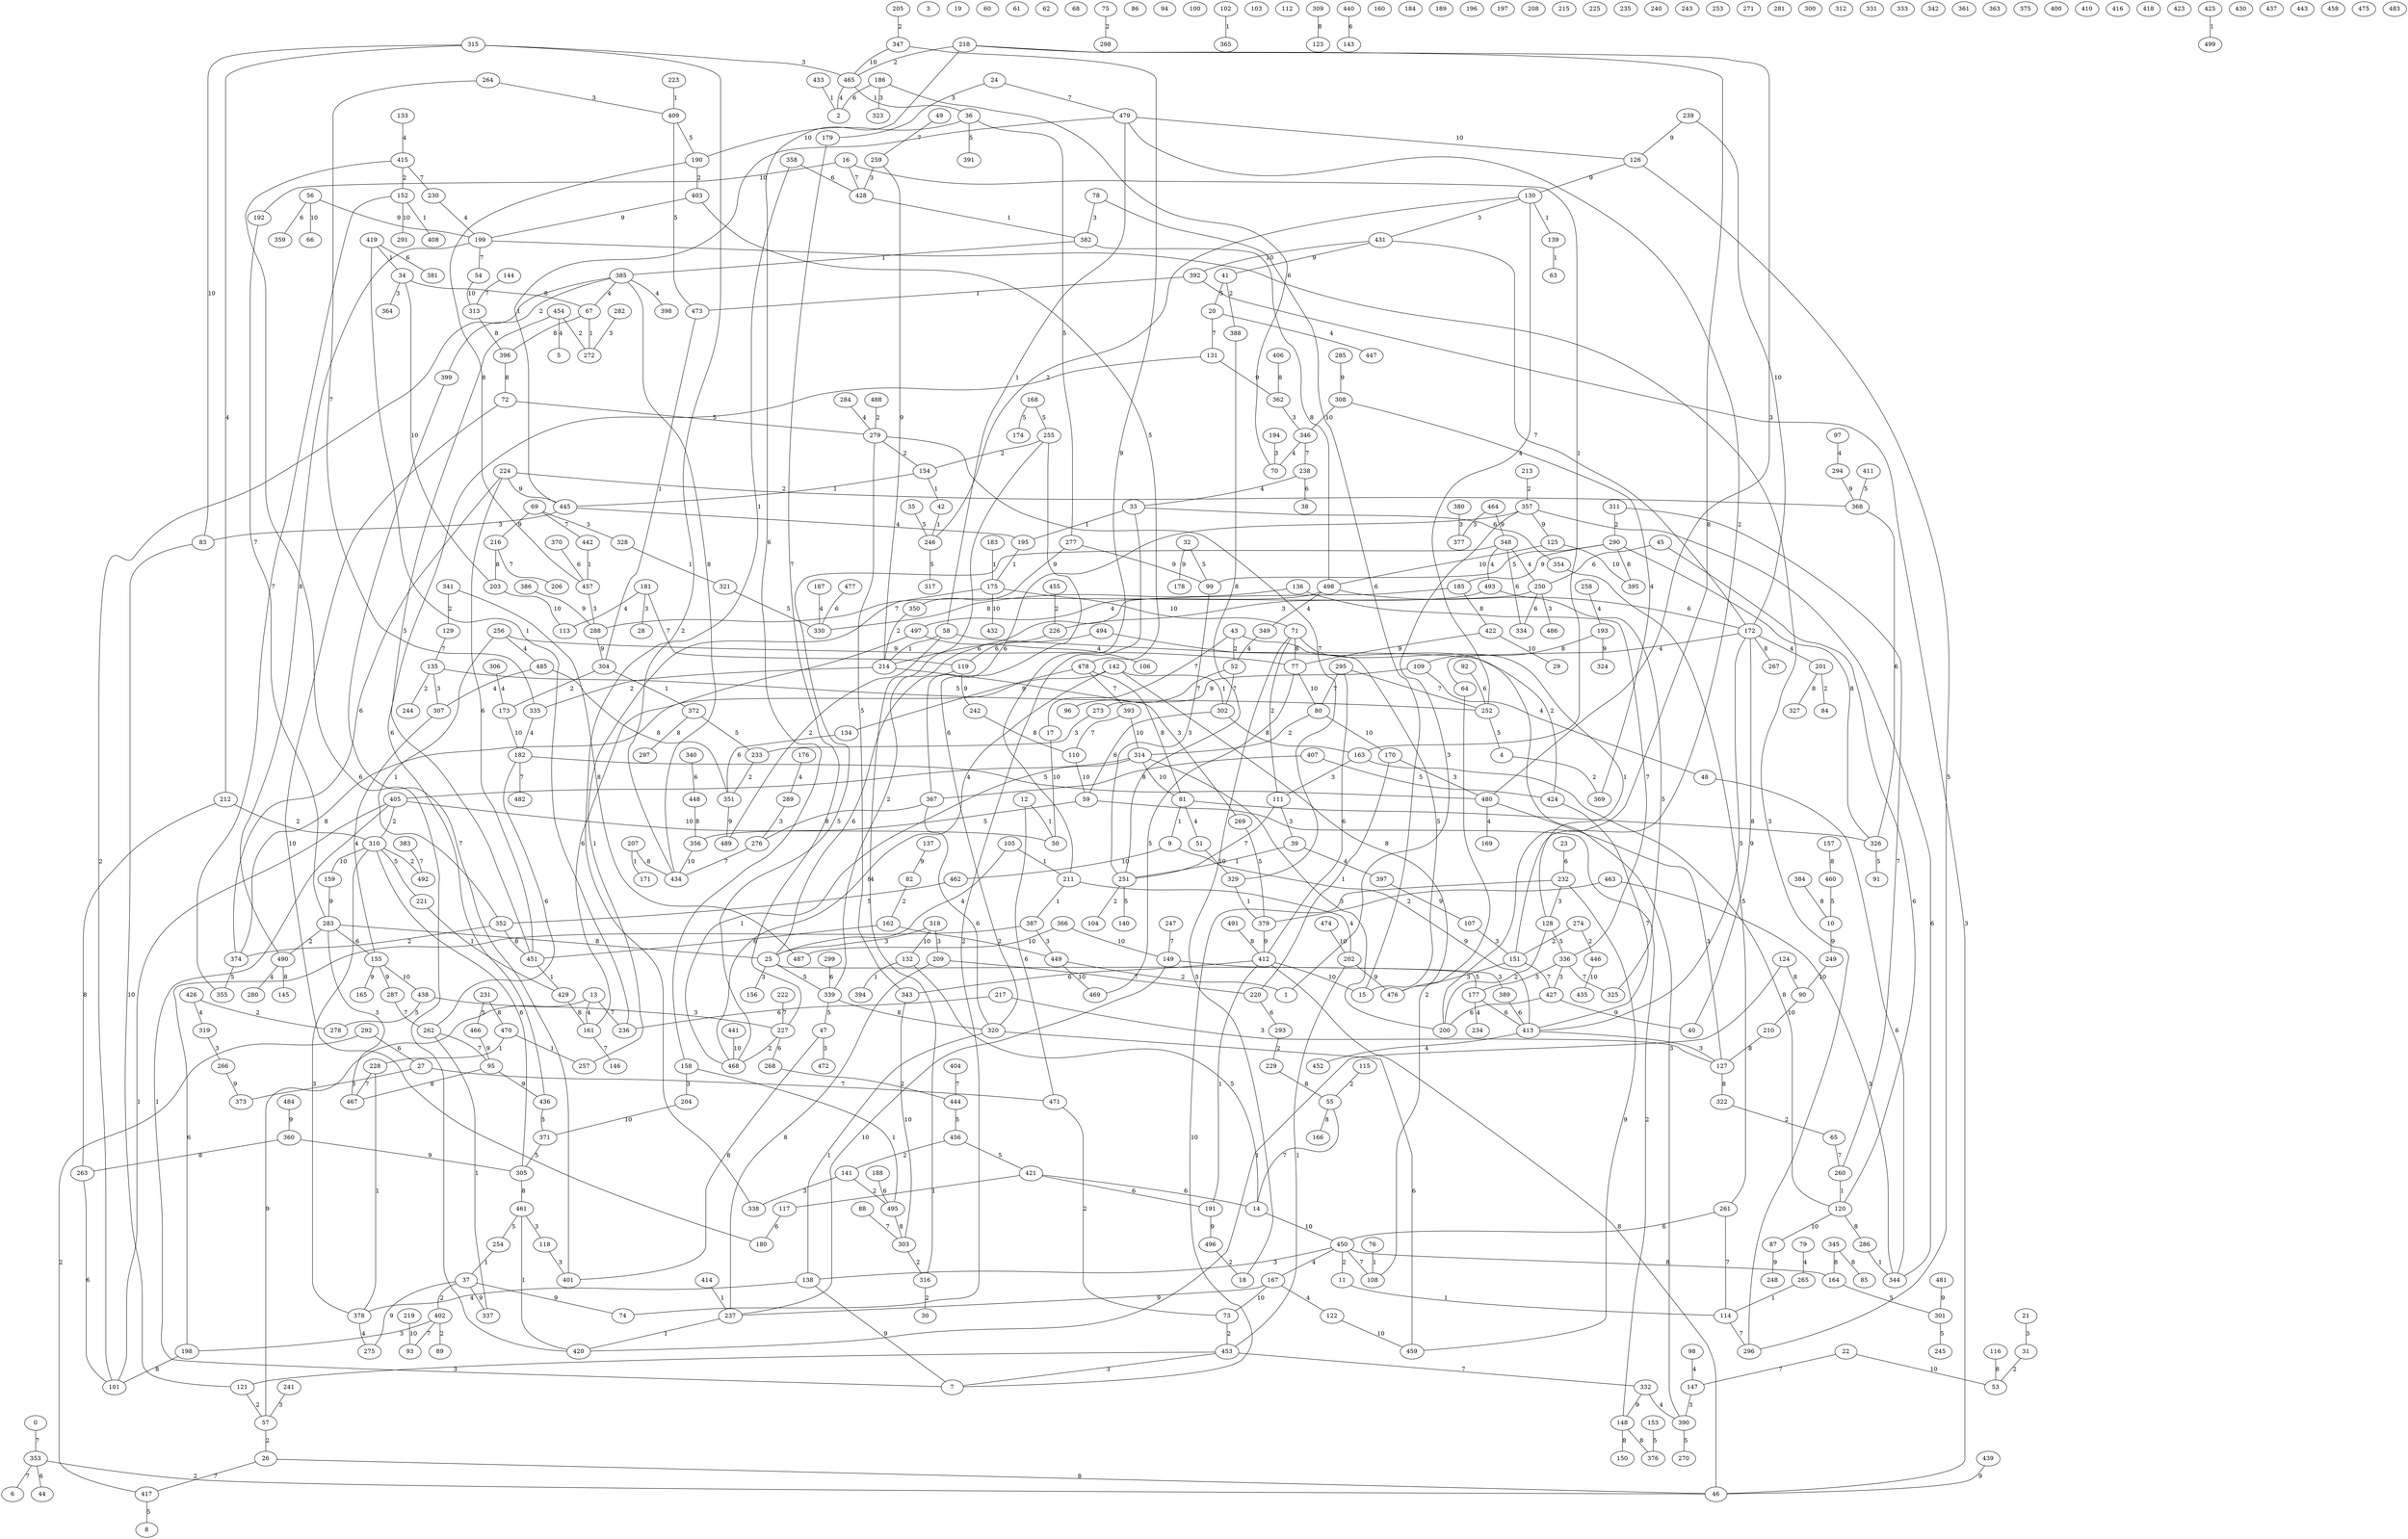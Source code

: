 graph {
	0 [label=0]
	1 [label=1]
	2 [label=2]
	3 [label=3]
	4 [label=4]
	5 [label=5]
	6 [label=6]
	7 [label=7]
	8 [label=8]
	9 [label=9]
	10 [label=10]
	11 [label=11]
	12 [label=12]
	13 [label=13]
	14 [label=14]
	15 [label=15]
	16 [label=16]
	17 [label=17]
	18 [label=18]
	19 [label=19]
	20 [label=20]
	21 [label=21]
	22 [label=22]
	23 [label=23]
	24 [label=24]
	25 [label=25]
	26 [label=26]
	27 [label=27]
	28 [label=28]
	29 [label=29]
	30 [label=30]
	31 [label=31]
	32 [label=32]
	33 [label=33]
	34 [label=34]
	35 [label=35]
	36 [label=36]
	37 [label=37]
	38 [label=38]
	39 [label=39]
	40 [label=40]
	41 [label=41]
	42 [label=42]
	43 [label=43]
	44 [label=44]
	45 [label=45]
	46 [label=46]
	47 [label=47]
	48 [label=48]
	49 [label=49]
	50 [label=50]
	51 [label=51]
	52 [label=52]
	53 [label=53]
	54 [label=54]
	55 [label=55]
	56 [label=56]
	57 [label=57]
	58 [label=58]
	59 [label=59]
	60 [label=60]
	61 [label=61]
	62 [label=62]
	63 [label=63]
	64 [label=64]
	65 [label=65]
	66 [label=66]
	67 [label=67]
	68 [label=68]
	69 [label=69]
	70 [label=70]
	71 [label=71]
	72 [label=72]
	73 [label=73]
	74 [label=74]
	75 [label=75]
	76 [label=76]
	77 [label=77]
	78 [label=78]
	79 [label=79]
	80 [label=80]
	81 [label=81]
	82 [label=82]
	83 [label=83]
	84 [label=84]
	85 [label=85]
	86 [label=86]
	87 [label=87]
	88 [label=88]
	89 [label=89]
	90 [label=90]
	91 [label=91]
	92 [label=92]
	93 [label=93]
	94 [label=94]
	95 [label=95]
	96 [label=96]
	97 [label=97]
	98 [label=98]
	99 [label=99]
	100 [label=100]
	101 [label=101]
	102 [label=102]
	103 [label=103]
	104 [label=104]
	105 [label=105]
	106 [label=106]
	107 [label=107]
	108 [label=108]
	109 [label=109]
	110 [label=110]
	111 [label=111]
	112 [label=112]
	113 [label=113]
	114 [label=114]
	115 [label=115]
	116 [label=116]
	117 [label=117]
	118 [label=118]
	119 [label=119]
	120 [label=120]
	121 [label=121]
	122 [label=122]
	123 [label=123]
	124 [label=124]
	125 [label=125]
	126 [label=126]
	127 [label=127]
	128 [label=128]
	129 [label=129]
	130 [label=130]
	131 [label=131]
	132 [label=132]
	133 [label=133]
	134 [label=134]
	135 [label=135]
	136 [label=136]
	137 [label=137]
	138 [label=138]
	139 [label=139]
	140 [label=140]
	141 [label=141]
	142 [label=142]
	143 [label=143]
	144 [label=144]
	145 [label=145]
	146 [label=146]
	147 [label=147]
	148 [label=148]
	149 [label=149]
	150 [label=150]
	151 [label=151]
	152 [label=152]
	153 [label=153]
	154 [label=154]
	155 [label=155]
	156 [label=156]
	157 [label=157]
	158 [label=158]
	159 [label=159]
	160 [label=160]
	161 [label=161]
	162 [label=162]
	163 [label=163]
	164 [label=164]
	165 [label=165]
	166 [label=166]
	167 [label=167]
	168 [label=168]
	169 [label=169]
	170 [label=170]
	171 [label=171]
	172 [label=172]
	173 [label=173]
	174 [label=174]
	175 [label=175]
	176 [label=176]
	177 [label=177]
	178 [label=178]
	179 [label=179]
	180 [label=180]
	181 [label=181]
	182 [label=182]
	183 [label=183]
	184 [label=184]
	185 [label=185]
	186 [label=186]
	187 [label=187]
	188 [label=188]
	189 [label=189]
	190 [label=190]
	191 [label=191]
	192 [label=192]
	193 [label=193]
	194 [label=194]
	195 [label=195]
	196 [label=196]
	197 [label=197]
	198 [label=198]
	199 [label=199]
	200 [label=200]
	201 [label=201]
	202 [label=202]
	203 [label=203]
	204 [label=204]
	205 [label=205]
	206 [label=206]
	207 [label=207]
	208 [label=208]
	209 [label=209]
	210 [label=210]
	211 [label=211]
	212 [label=212]
	213 [label=213]
	214 [label=214]
	215 [label=215]
	216 [label=216]
	217 [label=217]
	218 [label=218]
	219 [label=219]
	220 [label=220]
	221 [label=221]
	222 [label=222]
	223 [label=223]
	224 [label=224]
	225 [label=225]
	226 [label=226]
	227 [label=227]
	228 [label=228]
	229 [label=229]
	230 [label=230]
	231 [label=231]
	232 [label=232]
	233 [label=233]
	234 [label=234]
	235 [label=235]
	236 [label=236]
	237 [label=237]
	238 [label=238]
	239 [label=239]
	240 [label=240]
	241 [label=241]
	242 [label=242]
	243 [label=243]
	244 [label=244]
	245 [label=245]
	246 [label=246]
	247 [label=247]
	248 [label=248]
	249 [label=249]
	250 [label=250]
	251 [label=251]
	252 [label=252]
	253 [label=253]
	254 [label=254]
	255 [label=255]
	256 [label=256]
	257 [label=257]
	258 [label=258]
	259 [label=259]
	260 [label=260]
	261 [label=261]
	262 [label=262]
	263 [label=263]
	264 [label=264]
	265 [label=265]
	266 [label=266]
	267 [label=267]
	268 [label=268]
	269 [label=269]
	270 [label=270]
	271 [label=271]
	272 [label=272]
	273 [label=273]
	274 [label=274]
	275 [label=275]
	276 [label=276]
	277 [label=277]
	278 [label=278]
	279 [label=279]
	280 [label=280]
	281 [label=281]
	282 [label=282]
	283 [label=283]
	284 [label=284]
	285 [label=285]
	286 [label=286]
	287 [label=287]
	288 [label=288]
	289 [label=289]
	290 [label=290]
	291 [label=291]
	292 [label=292]
	293 [label=293]
	294 [label=294]
	295 [label=295]
	296 [label=296]
	297 [label=297]
	298 [label=298]
	299 [label=299]
	300 [label=300]
	301 [label=301]
	302 [label=302]
	303 [label=303]
	304 [label=304]
	305 [label=305]
	306 [label=306]
	307 [label=307]
	308 [label=308]
	309 [label=309]
	310 [label=310]
	311 [label=311]
	312 [label=312]
	313 [label=313]
	314 [label=314]
	315 [label=315]
	316 [label=316]
	317 [label=317]
	318 [label=318]
	319 [label=319]
	320 [label=320]
	321 [label=321]
	322 [label=322]
	323 [label=323]
	324 [label=324]
	325 [label=325]
	326 [label=326]
	327 [label=327]
	328 [label=328]
	329 [label=329]
	330 [label=330]
	331 [label=331]
	332 [label=332]
	333 [label=333]
	334 [label=334]
	335 [label=335]
	336 [label=336]
	337 [label=337]
	338 [label=338]
	339 [label=339]
	340 [label=340]
	341 [label=341]
	342 [label=342]
	343 [label=343]
	344 [label=344]
	345 [label=345]
	346 [label=346]
	347 [label=347]
	348 [label=348]
	349 [label=349]
	350 [label=350]
	351 [label=351]
	352 [label=352]
	353 [label=353]
	354 [label=354]
	355 [label=355]
	356 [label=356]
	357 [label=357]
	358 [label=358]
	359 [label=359]
	360 [label=360]
	361 [label=361]
	362 [label=362]
	363 [label=363]
	364 [label=364]
	365 [label=365]
	366 [label=366]
	367 [label=367]
	368 [label=368]
	369 [label=369]
	370 [label=370]
	371 [label=371]
	372 [label=372]
	373 [label=373]
	374 [label=374]
	375 [label=375]
	376 [label=376]
	377 [label=377]
	378 [label=378]
	379 [label=379]
	380 [label=380]
	381 [label=381]
	382 [label=382]
	383 [label=383]
	384 [label=384]
	385 [label=385]
	386 [label=386]
	387 [label=387]
	388 [label=388]
	389 [label=389]
	390 [label=390]
	391 [label=391]
	392 [label=392]
	393 [label=393]
	394 [label=394]
	395 [label=395]
	396 [label=396]
	397 [label=397]
	398 [label=398]
	399 [label=399]
	400 [label=400]
	401 [label=401]
	402 [label=402]
	403 [label=403]
	404 [label=404]
	405 [label=405]
	406 [label=406]
	407 [label=407]
	408 [label=408]
	409 [label=409]
	410 [label=410]
	411 [label=411]
	412 [label=412]
	413 [label=413]
	414 [label=414]
	415 [label=415]
	416 [label=416]
	417 [label=417]
	418 [label=418]
	419 [label=419]
	420 [label=420]
	421 [label=421]
	422 [label=422]
	423 [label=423]
	424 [label=424]
	425 [label=425]
	426 [label=426]
	427 [label=427]
	428 [label=428]
	429 [label=429]
	430 [label=430]
	431 [label=431]
	432 [label=432]
	433 [label=433]
	434 [label=434]
	435 [label=435]
	436 [label=436]
	437 [label=437]
	438 [label=438]
	439 [label=439]
	440 [label=440]
	441 [label=441]
	442 [label=442]
	443 [label=443]
	444 [label=444]
	445 [label=445]
	446 [label=446]
	447 [label=447]
	448 [label=448]
	449 [label=449]
	450 [label=450]
	451 [label=451]
	452 [label=452]
	453 [label=453]
	454 [label=454]
	455 [label=455]
	456 [label=456]
	457 [label=457]
	458 [label=458]
	459 [label=459]
	460 [label=460]
	461 [label=461]
	462 [label=462]
	463 [label=463]
	464 [label=464]
	465 [label=465]
	466 [label=466]
	467 [label=467]
	468 [label=468]
	469 [label=469]
	470 [label=470]
	471 [label=471]
	472 [label=472]
	473 [label=473]
	474 [label=474]
	475 [label=475]
	476 [label=476]
	477 [label=477]
	478 [label=478]
	479 [label=479]
	480 [label=480]
	481 [label=481]
	482 [label=482]
	483 [label=483]
	484 [label=484]
	485 [label=485]
	486 [label=486]
	487 [label=487]
	488 [label=488]
	489 [label=489]
	490 [label=490]
	491 [label=491]
	492 [label=492]
	493 [label=493]
	494 [label=494]
	495 [label=495]
	496 [label=496]
	497 [label=497]
	498 [label=498]
	499 [label=499]
	172 -- 201 [label=4]
	185 -- 339 [label=2]
	450 -- 167 [label=4]
	81 -- 9 [label=1]
	448 -- 356 [label=8]
	413 -- 127 [label=3]
	351 -- 489 [label=9]
	35 -- 246 [label=5]
	353 -- 6 [label=7]
	132 -- 14 [label=5]
	205 -- 347 [label=2]
	426 -- 319 [label=4]
	290 -- 99 [label=5]
	304 -- 372 [label=1]
	367 -- 276 [label=8]
	310 -- 378 [label=3]
	256 -- 352 [label=1]
	277 -- 99 [label=9]
	485 -- 351 [label=8]
	438 -- 278 [label=5]
	431 -- 392 [label=10]
	340 -- 448 [label=6]
	301 -- 245 [label=5]
	249 -- 90 [label=10]
	403 -- 478 [label=5]
	90 -- 210 [label=10]
	409 -- 473 [label=5]
	498 -- 349 [label=4]
	470 -- 257 [label=1]
	69 -- 216 [label=9]
	347 -- 465 [label=10]
	130 -- 139 [label=1]
	56 -- 66 [label=10]
	456 -- 141 [label=2]
	11 -- 114 [label=1]
	310 -- 305 [label=6]
	32 -- 178 [label=9]
	385 -- 101 [label=2]
	228 -- 378 [label=1]
	498 -- 497 [label=4]
	454 -- 5 [label=4]
	212 -- 310 [label=2]
	334 -- 348 [label=6]
	477 -- 330 [label=6]
	128 -- 200 [label=2]
	494 -- 15 [label=5]
	87 -- 248 [label=9]
	285 -- 308 [label=9]
	389 -- 413 [label=6]
	336 -- 177 [label=5]
	384 -- 10 [label=8]
	403 -- 199 [label=9]
	34 -- 203 [label=10]
	263 -- 101 [label=6]
	497 -- 106 [label=4]
	414 -- 237 [label=1]
	181 -- 119 [label=7]
	211 -- 202 [label=4]
	173 -- 182 [label=10]
	287 -- 262 [label=7]
	36 -- 190 [label=10]
	155 -- 438 [label=10]
	348 -- 493 [label=4]
	188 -- 495 [label=6]
	59 -- 356 [label=5]
	76 -- 108 [label=1]
	415 -- 152 [label=2]
	252 -- 4 [label=5]
	163 -- 111 [label=3]
	421 -- 14 [label=6]
	436 -- 371 [label=5]
	378 -- 275 [label=4]
	13 -- 57 [label=9]
	152 -- 408 [label=1]
	335 -- 182 [label=4]
	485 -- 307 [label=4]
	228 -- 467 [label=7]
	88 -- 303 [label=7]
	259 -- 428 [label=3]
	219 -- 93 [label=10]
	158 -- 495 [label=1]
	222 -- 227 [label=7]
	269 -- 379 [label=5]
	473 -- 304 [label=1]
	125 -- 395 [label=10]
	412 -- 343 [label=6]
	237 -- 420 [label=1]
	162 -- 451 [label=6]
	250 -- 288 [label=7]
	135 -- 244 [label=2]
	295 -- 80 [label=7]
	130 -- 252 [label=4]
	461 -- 118 [label=3]
	396 -- 72 [label=8]
	283 -- 467 [label=3]
	124 -- 420 [label=1]
	157 -- 460 [label=8]
	122 -- 459 [label=10]
	322 -- 65 [label=2]
	217 -- 127 [label=3]
	41 -- 388 [label=2]
	405 -- 101 [label=1]
	372 -- 233 [label=5]
	449 -- 1 [label=2]
	251 -- 140 [label=5]
	128 -- 336 [label=5]
	170 -- 480 [label=3]
	315 -- 212 [label=4]
	261 -- 450 [label=6]
	453 -- 7 [label=3]
	388 -- 251 [label=8]
	310 -- 159 [label=10]
	216 -- 206 [label=7]
	95 -- 467 [label=8]
	478 -- 134 [label=9]
	456 -- 421 [label=5]
	283 -- 25 [label=8]
	80 -- 170 [label=10]
	36 -- 391 [label=5]
	170 -- 220 [label=1]
	382 -- 498 [label=8]
	137 -- 82 [label=9]
	181 -- 113 [label=4]
	167 -- 237 [label=9]
	310 -- 221 [label=5]
	286 -- 344 [label=1]
	299 -- 339 [label=6]
	34 -- 67 [label=8]
	114 -- 296 [label=7]
	421 -- 191 [label=6]
	198 -- 101 [label=8]
	255 -- 320 [label=6]
	360 -- 263 [label=8]
	454 -- 451 [label=5]
	488 -- 279 [label=2]
	39 -- 251 [label=1]
	461 -- 254 [label=5]
	33 -- 354 [label=6]
	182 -- 480 [label=5]
	390 -- 270 [label=5]
	343 -- 279 [label=5]
	24 -- 179 [label=3]
	231 -- 470 [label=8]
	295 -- 412 [label=6]
	290 -- 326 [label=8]
	402 -- 198 [label=3]
	25 -- 156 [label=3]
	217 -- 236 [label=6]
	55 -- 14 [label=7]
	354 -- 261 [label=5]
	142 -- 374 [label=8]
	495 -- 303 [label=8]
	399 -- 401 [label=7]
	370 -- 457 [label=6]
	99 -- 251 [label=3]
	417 -- 8 [label=5]
	294 -- 368 [label=9]
	10 -- 249 [label=9]
	314 -- 81 [label=10]
	172 -- 267 [label=8]
	360 -- 305 [label=9]
	25 -- 177 [label=5]
	402 -- 93 [label=7]
	358 -- 428 [label=6]
	224 -- 368 [label=2]
	419 -- 236 [label=1]
	491 -- 412 [label=8]
	374 -- 355 [label=5]
	405 -- 50 [label=10]
	12 -- 471 [label=6]
	261 -- 114 [label=7]
	117 -- 180 [label=6]
	111 -- 39 [label=3]
	419 -- 381 [label=6]
	135 -- 307 [label=3]
	151 -- 476 [label=3]
	415 -- 420 [label=6]
	302 -- 163 [label=8]
	77 -- 80 [label=10]
	131 -- 436 [label=6]
	461 -- 420 [label=1]
	425 -- 499 [label=1]
	162 -- 449 [label=2]
	277 -- 350 [label=9]
	224 -- 451 [label=6]
	481 -- 301 [label=9]
	368 -- 326 [label=6]
	175 -- 432 [label=10]
	332 -- 390 [label=4]
	428 -- 382 [label=1]
	329 -- 279 [label=7]
	183 -- 175 [label=1]
	283 -- 155 [label=6]
	256 -- 485 [label=4]
	216 -- 203 [label=8]
	43 -- 17 [label=7]
	167 -- 122 [label=4]
	185 -- 422 [label=8]
	411 -- 368 [label=5]
	20 -- 447 [label=4]
	23 -- 232 [label=6]
	45 -- 250 [label=6]
	58 -- 424 [label=2]
	218 -- 465 [label=2]
	125 -- 498 [label=10]
	431 -- 172 [label=7]
	134 -- 351 [label=6]
	480 -- 169 [label=4]
	98 -- 147 [label=4]
	191 -- 496 [label=9]
	442 -- 457 [label=1]
	357 -- 367 [label=6]
	238 -- 38 [label=6]
	256 -- 77 [label=9]
	127 -- 322 [label=8]
	214 -- 335 [label=2]
	141 -- 495 [label=2]
	353 -- 44 [label=6]
	465 -- 36 [label=1]
	273 -- 233 [label=3]
	218 -- 200 [label=8]
	341 -- 129 [label=2]
	26 -- 46 [label=8]
	78 -- 382 [label=3]
	385 -- 434 [label=8]
	144 -- 313 [label=7]
	320 -- 459 [label=6]
	163 -- 120 [label=8]
	407 -- 424 [label=5]
	450 -- 108 [label=7]
	306 -- 173 [label=4]
	231 -- 466 [label=5]
	57 -- 26 [label=2]
	172 -- 64 [label=4]
	250 -- 486 [label=3]
	16 -- 163 [label=1]
	227 -- 268 [label=6]
	339 -- 47 [label=5]
	455 -- 226 [label=2]
	453 -- 121 [label=3]
	444 -- 456 [label=5]
	193 -- 324 [label=9]
	357 -- 125 [label=9]
	207 -- 434 [label=8]
	12 -- 50 [label=1]
	379 -- 412 [label=9]
	190 -- 457 [label=8]
	54 -- 313 [label=10]
	49 -- 259 [label=7]
	445 -- 195 [label=4]
	41 -- 20 [label=5]
	451 -- 429 [label=1]
	172 -- 413 [label=5]
	343 -- 303 [label=10]
	385 -- 399 [label=2]
	13 -- 236 [label=7]
	130 -- 246 [label=2]
	262 -- 95 [label=7]
	199 -- 296 [label=3]
	332 -- 148 [label=9]
	158 -- 204 [label=3]
	484 -- 360 [label=9]
	264 -- 335 [label=7]
	72 -- 279 [label=5]
	276 -- 434 [label=7]
	302 -- 59 [label=6]
	71 -- 77 [label=8]
	405 -- 310 [label=2]
	105 -- 211 [label=1]
	265 -- 114 [label=1]
	177 -- 413 [label=6]
	350 -- 214 [label=2]
	353 -- 46 [label=2]
	422 -- 77 [label=9]
	404 -- 444 [label=7]
	152 -- 355 [label=7]
	239 -- 126 [label=9]
	56 -- 199 [label=9]
	348 -- 468 [label=5]
	345 -- 85 [label=8]
	72 -- 180 [label=10]
	310 -- 492 [label=2]
	367 -- 320 [label=6]
	450 -- 164 [label=8]
	232 -- 459 [label=9]
	71 -- 128 [label=1]
	147 -- 390 [label=3]
	71 -- 111 [label=2]
	356 -- 434 [label=10]
	119 -- 242 [label=9]
	311 -- 290 [label=2]
	232 -- 128 [label=3]
	55 -- 166 [label=8]
	126 -- 296 [label=5]
	27 -- 471 [label=7]
	36 -- 277 [label=5]
	321 -- 330 [label=5]
	439 -- 46 [label=9]
	427 -- 40 [label=9]
	179 -- 227 [label=7]
	371 -- 305 [label=5]
	474 -- 202 [label=10]
	175 -- 71 [label=10]
	229 -- 55 [label=8]
	449 -- 469 [label=10]
	186 -- 70 [label=6]
	92 -- 252 [label=6]
	182 -- 482 [label=7]
	32 -- 99 [label=5]
	77 -- 469 [label=5]
	305 -- 461 [label=8]
	16 -- 428 [label=7]
	479 -- 445 [label=1]
	79 -- 265 [label=4]
	382 -- 385 [label=1]
	337 -- 262 [label=1]
	314 -- 468 [label=1]
	47 -- 472 [label=3]
	450 -- 138 [label=3]
	43 -- 52 [label=2]
	307 -- 155 [label=4]
	105 -- 25 [label=4]
	161 -- 146 [label=7]
	159 -- 283 [label=9]
	135 -- 252 [label=5]
	406 -- 362 [label=8]
	362 -- 346 [label=3]
	211 -- 387 [label=1]
	131 -- 362 [label=9]
	366 -- 149 [label=10]
	463 -- 379 [label=2]
	238 -- 33 [label=4]
	480 -- 127 [label=3]
	336 -- 427 [label=3]
	463 -- 344 [label=3]
	251 -- 104 [label=2]
	155 -- 165 [label=9]
	193 -- 109 [label=8]
	386 -- 288 [label=9]
	380 -- 377 [label=3]
	82 -- 162 [label=2]
	43 -- 390 [label=3]
	176 -- 289 [label=4]
	209 -- 220 [label=7]
	214 -- 269 [label=3]
	13 -- 161 [label=4]
	224 -- 445 [label=9]
	471 -- 73 [label=2]
	440 -- 143 [label=6]
	441 -- 468 [label=10]
	221 -- 429 [label=1]
	52 -- 302 [label=7]
	264 -- 409 [label=3]
	148 -- 150 [label=8]
	149 -- 237 [label=10]
	56 -- 359 [label=6]
	37 -- 74 [label=9]
	138 -- 7 [label=9]
	83 -- 121 [label=10]
	138 -- 378 [label=4]
	387 -- 449 [label=3]
	4 -- 369 [label=2]
	284 -- 279 [label=4]
	14 -- 450 [label=10]
	346 -- 70 [label=4]
	155 -- 287 [label=9]
	151 -- 427 [label=7]
	328 -- 321 [label=1]
	274 -- 446 [label=2]
	212 -- 263 [label=8]
	352 -- 451 [label=8]
	27 -- 373 [label=3]
	465 -- 2 [label=4]
	470 -- 228 [label=1]
	149 -- 389 [label=3]
	457 -- 288 [label=3]
	210 -- 127 [label=8]
	69 -- 442 [label=7]
	349 -- 52 [label=4]
	283 -- 490 [label=2]
	479 -- 126 [label=10]
	309 -- 123 [label=8]
	413 -- 452 [label=4]
	81 -- 51 [label=4]
	429 -- 161 [label=8]
	366 -- 487 [label=10]
	415 -- 230 [label=7]
	372 -- 297 [label=8]
	186 -- 323 [label=3]
	496 -- 18 [label=2]
	45 -- 120 [label=6]
	213 -- 357 [label=2]
	31 -- 53 [label=2]
	383 -- 492 [label=7]
	412 -- 46 [label=8]
	58 -- 214 [label=1]
	438 -- 227 [label=3]
	186 -- 2 [label=6]
	460 -- 10 [label=5]
	493 -- 226 [label=3]
	109 -- 273 [label=9]
	232 -- 7 [label=10]
	33 -- 195 [label=1]
	148 -- 376 [label=8]
	16 -- 192 [label=10]
	385 -- 67 [label=4]
	58 -- 489 [label=2]
	315 -- 83 [label=10]
	433 -- 2 [label=1]
	199 -- 54 [label=7]
	142 -- 476 [label=8]
	348 -- 250 [label=4]
	194 -- 70 [label=3]
	402 -- 89 [label=2]
	164 -- 301 [label=5]
	201 -- 84 [label=2]
	493 -- 325 [label=5]
	255 -- 316 [label=4]
	64 -- 108 [label=2]
	167 -- 73 [label=10]
	199 -- 490 [label=8]
	292 -- 417 [label=2]
	168 -- 255 [label=5]
	78 -- 15 [label=6]
	24 -- 479 [label=7]
	279 -- 154 [label=2]
	204 -- 371 [label=10]
	242 -- 110 [label=8]
	319 -- 266 [label=3]
	80 -- 314 [label=2]
	326 -- 91 [label=5]
	282 -- 272 [label=3]
	119 -- 25 [label=6]
	341 -- 487 [label=8]
	116 -- 53 [label=8]
	154 -- 445 [label=1]
	168 -- 174 [label=5]
	479 -- 58 [label=1]
	478 -- 393 [label=7]
	201 -- 327 [label=8]
	118 -- 401 [label=3]
	405 -- 7 [label=1]
	497 -- 161 [label=6]
	69 -- 328 [label=3]
	426 -- 278 [label=2]
	268 -- 444 [label=2]
	318 -- 132 [label=10]
	224 -- 374 [label=6]
	202 -- 453 [label=1]
	288 -- 304 [label=9]
	120 -- 286 [label=8]
	392 -- 473 [label=1]
	313 -- 396 [label=8]
	314 -- 405 [label=4]
	385 -- 398 [label=4]
	51 -- 329 [label=10]
	120 -- 87 [label=10]
	339 -- 320 [label=8]
	52 -- 96 [label=7]
	177 -- 234 [label=4]
	318 -- 209 [label=3]
	9 -- 462 [label=10]
	393 -- 110 [label=7]
	153 -- 376 [label=5]
	239 -- 172 [label=10]
	462 -- 352 [label=5]
	274 -- 151 [label=2]
	464 -- 377 [label=3]
	115 -- 55 [label=2]
	318 -- 25 [label=3]
	121 -- 57 [label=2]
	292 -- 27 [label=6]
	220 -- 293 [label=6]
	346 -- 238 [label=7]
	22 -- 147 [label=7]
	26 -- 417 [label=7]
	431 -- 41 [label=9]
	315 -- 465 [label=3]
	207 -- 171 [label=1]
	195 -- 175 [label=1]
	421 -- 117 [label=1]
	479 -- 151 [label=2]
	209 -- 237 [label=8]
	110 -- 59 [label=10]
	478 -- 81 [label=8]
	255 -- 154 [label=2]
	226 -- 119 [label=6]
	316 -- 30 [label=2]
	422 -- 29 [label=10]
	142 -- 468 [label=8]
	48 -- 344 [label=6]
	498 -- 172 [label=6]
	37 -- 402 [label=2]
	136 -- 330 [label=8]
	136 -- 336 [label=7]
	409 -- 190 [label=5]
	37 -- 337 [label=9]
	290 -- 185 [label=9]
	304 -- 173 [label=2]
	233 -- 351 [label=2]
	142 -- 302 [label=1]
	230 -- 199 [label=4]
	218 -- 480 [label=3]
	203 -- 113 [label=10]
	218 -- 158 [label=6]
	126 -- 130 [label=9]
	59 -- 148 [label=2]
	424 -- 413 [label=7]
	450 -- 11 [label=2]
	308 -- 369 [label=4]
	336 -- 325 [label=7]
	81 -- 326 [label=8]
	107 -- 151 [label=3]
	132 -- 394 [label=1]
	290 -- 395 [label=8]
	358 -- 434 [label=1]
	25 -- 339 [label=5]
	182 -- 262 [label=6]
	71 -- 18 [label=5]
	295 -- 252 [label=7]
	254 -- 37 [label=1]
	357 -- 1 [label=3]
	124 -- 90 [label=8]
	453 -- 332 [label=7]
	42 -- 246 [label=1]
	172 -- 40 [label=9]
	345 -- 164 [label=8]
	466 -- 95 [label=9]
	130 -- 431 [label=3]
	490 -- 280 [label=4]
	154 -- 42 [label=1]
	67 -- 396 [label=8]
	187 -- 330 [label=4]
	223 -- 409 [label=1]
	102 -- 365 [label=1]
	95 -- 436 [label=9]
	39 -- 397 [label=4]
	133 -- 415 [label=4]
	315 -- 338 [label=2]
	139 -- 63 [label=1]
	303 -- 316 [label=2]
	311 -- 260 [label=7]
	109 -- 48 [label=4]
	454 -- 272 [label=2]
	347 -- 211 [label=9]
	250 -- 334 [label=6]
	9 -- 413 [label=9]
	258 -- 193 [label=4]
	175 -- 257 [label=1]
	0 -- 353 [label=7]
	17 -- 50 [label=10]
	129 -- 135 [label=7]
	192 -- 283 [label=7]
	393 -- 314 [label=10]
	412 -- 15 [label=10]
	190 -- 403 [label=2]
	67 -- 272 [label=1]
	387 -- 198 [label=6]
	246 -- 317 [label=5]
	33 -- 74 [label=2]
	419 -- 34 [label=1]
	227 -- 468 [label=2]
	241 -- 57 [label=3]
	320 -- 138 [label=1]
	34 -- 364 [label=3]
	202 -- 476 [label=9]
	397 -- 107 [label=9]
	494 -- 214 [label=6]
	65 -- 260 [label=7]
	37 -- 275 [label=9]
	152 -- 291 [label=10]
	464 -- 348 [label=9]
	20 -- 131 [label=7]
	259 -- 214 [label=9]
	251 -- 111 [label=7]
	427 -- 200 [label=6]
	47 -- 401 [label=8]
	21 -- 31 [label=3]
	308 -- 346 [label=10]
	75 -- 298 [label=2]
	314 -- 200 [label=3]
	141 -- 338 [label=3]
	407 -- 367 [label=8]
	446 -- 435 [label=10]
	260 -- 120 [label=1]
	293 -- 229 [label=2]
	247 -- 149 [label=7]
	490 -- 145 [label=8]
	412 -- 191 [label=1]
	181 -- 28 [label=3]
	266 -- 373 [label=9]
	22 -- 53 [label=10]
	392 -- 46 [label=3]
	329 -- 379 [label=1]
	445 -- 83 [label=3]
	352 -- 374 [label=2]
	357 -- 344 [label=6]
	97 -- 294 [label=4]
	289 -- 276 [label=3]
	73 -- 453 [label=2]
}
